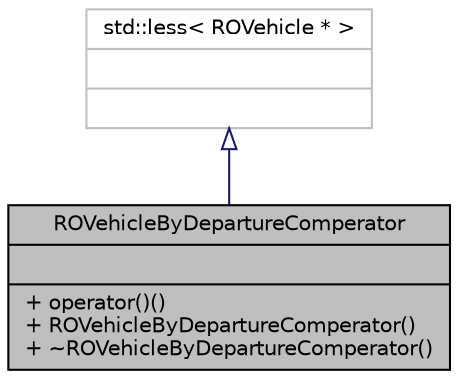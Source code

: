 digraph "ROVehicleByDepartureComperator"
{
  edge [fontname="Helvetica",fontsize="10",labelfontname="Helvetica",labelfontsize="10"];
  node [fontname="Helvetica",fontsize="10",shape=record];
  Node0 [label="{ROVehicleByDepartureComperator\n||+ operator()()\l+ ROVehicleByDepartureComperator()\l+ ~ROVehicleByDepartureComperator()\l}",height=0.2,width=0.4,color="black", fillcolor="grey75", style="filled", fontcolor="black"];
  Node1 -> Node0 [dir="back",color="midnightblue",fontsize="10",style="solid",arrowtail="onormal",fontname="Helvetica"];
  Node1 [label="{std::less\< ROVehicle * \>\n||}",height=0.2,width=0.4,color="grey75", fillcolor="white", style="filled"];
}
